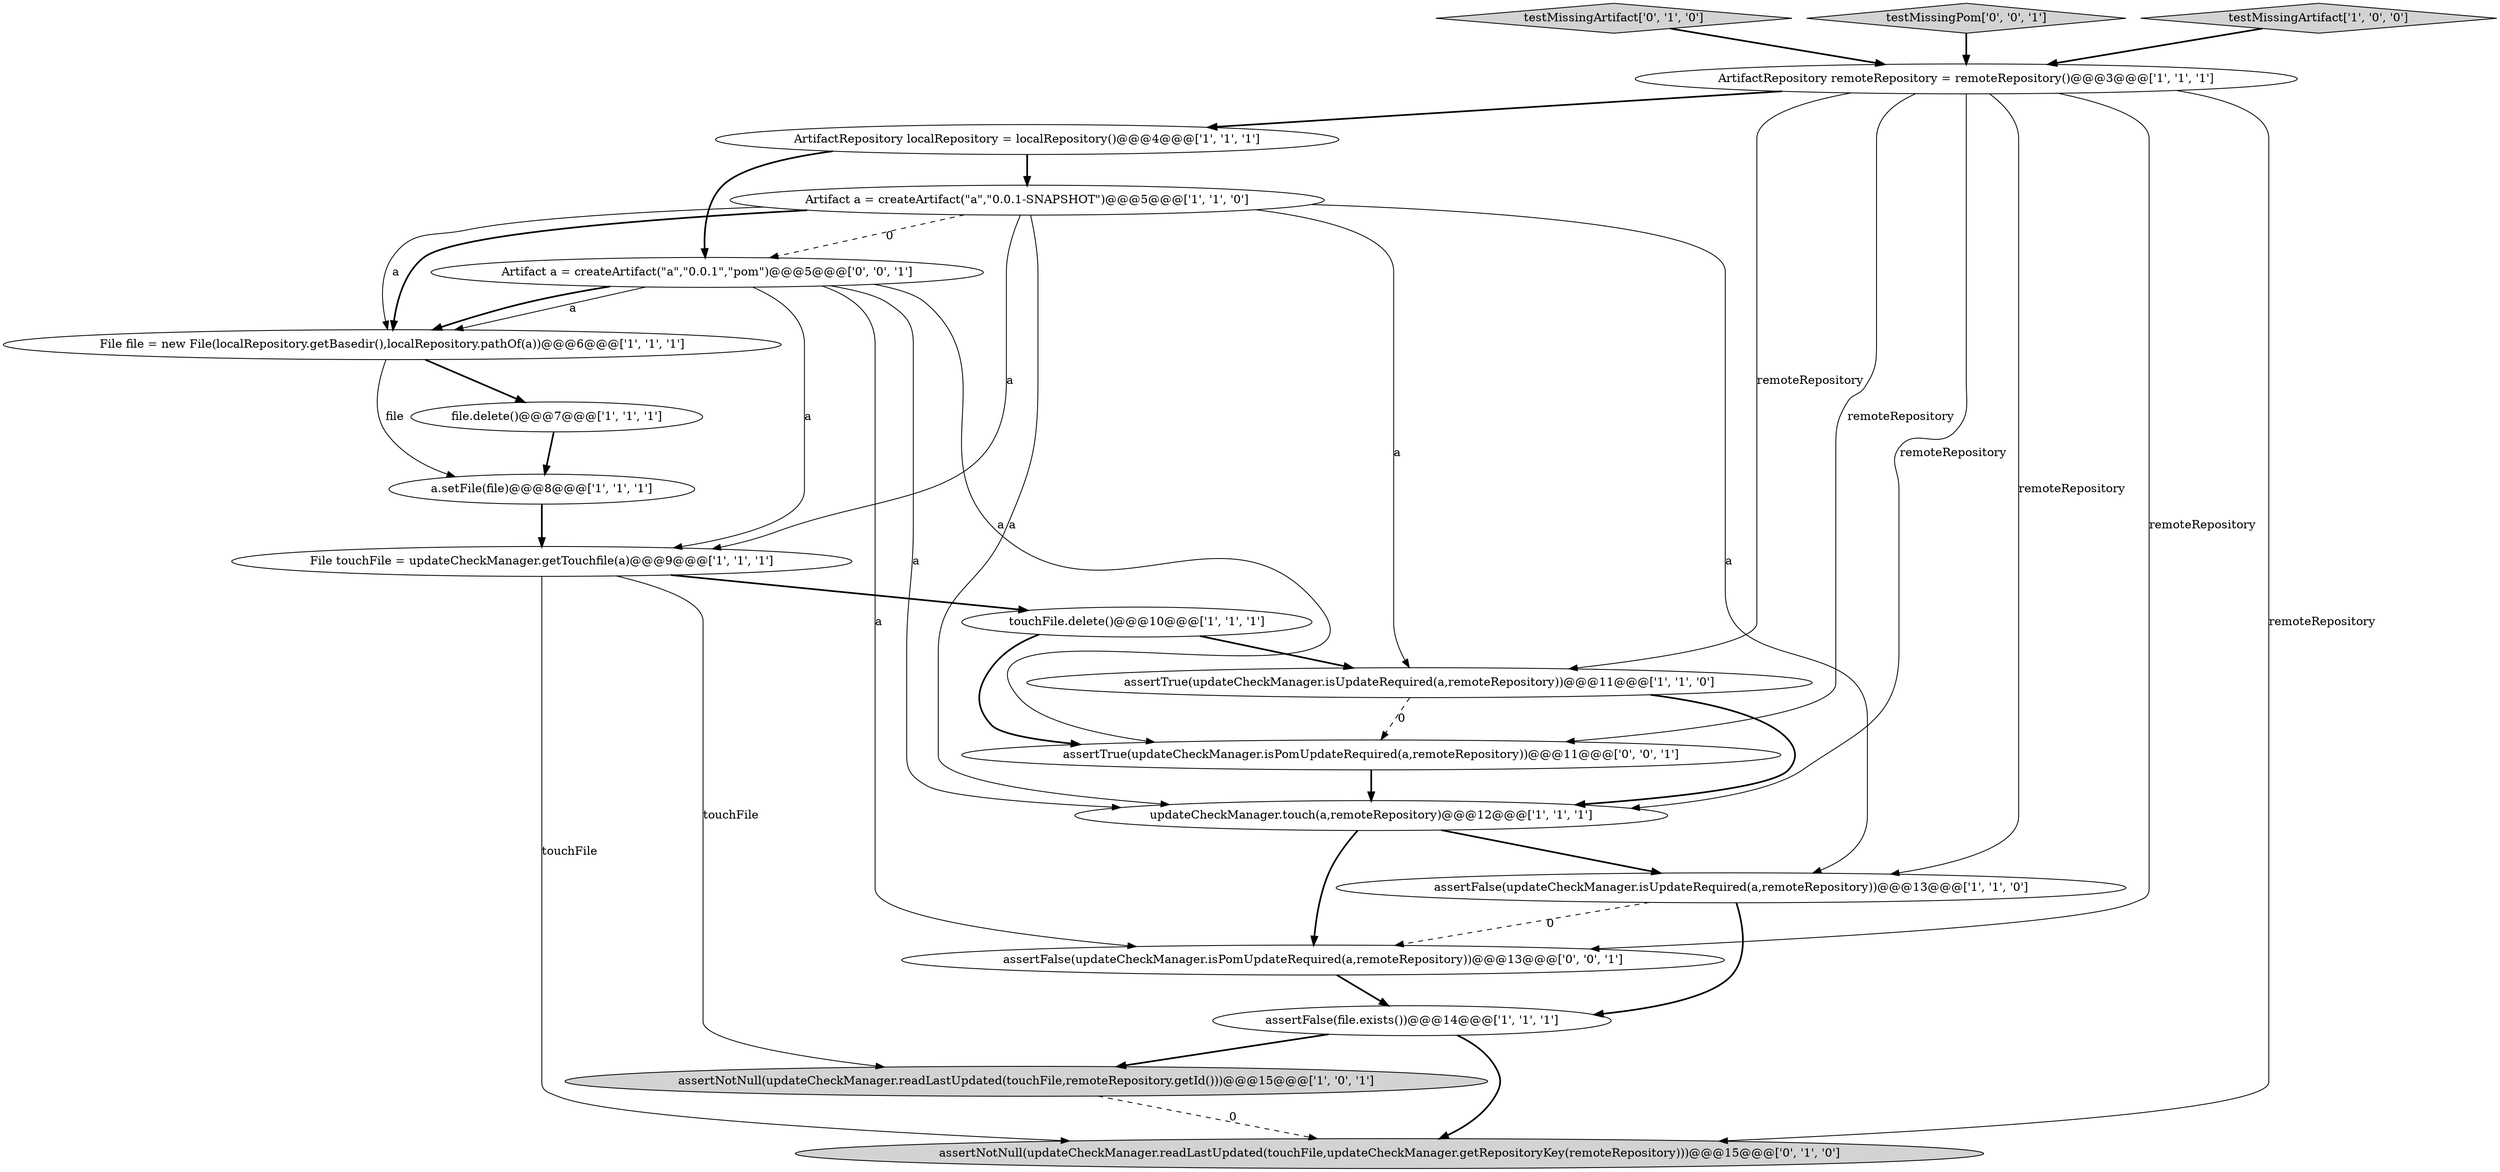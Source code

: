 digraph {
17 [style = filled, label = "assertTrue(updateCheckManager.isPomUpdateRequired(a,remoteRepository))@@@11@@@['0', '0', '1']", fillcolor = white, shape = ellipse image = "AAA0AAABBB3BBB"];
6 [style = filled, label = "Artifact a = createArtifact(\"a\",\"0.0.1-SNAPSHOT\")@@@5@@@['1', '1', '0']", fillcolor = white, shape = ellipse image = "AAA0AAABBB1BBB"];
18 [style = filled, label = "Artifact a = createArtifact(\"a\",\"0.0.1\",\"pom\")@@@5@@@['0', '0', '1']", fillcolor = white, shape = ellipse image = "AAA0AAABBB3BBB"];
14 [style = filled, label = "testMissingArtifact['0', '1', '0']", fillcolor = lightgray, shape = diamond image = "AAA0AAABBB2BBB"];
11 [style = filled, label = "updateCheckManager.touch(a,remoteRepository)@@@12@@@['1', '1', '1']", fillcolor = white, shape = ellipse image = "AAA0AAABBB1BBB"];
3 [style = filled, label = "assertTrue(updateCheckManager.isUpdateRequired(a,remoteRepository))@@@11@@@['1', '1', '0']", fillcolor = white, shape = ellipse image = "AAA0AAABBB1BBB"];
15 [style = filled, label = "assertNotNull(updateCheckManager.readLastUpdated(touchFile,updateCheckManager.getRepositoryKey(remoteRepository)))@@@15@@@['0', '1', '0']", fillcolor = lightgray, shape = ellipse image = "AAA1AAABBB2BBB"];
12 [style = filled, label = "file.delete()@@@7@@@['1', '1', '1']", fillcolor = white, shape = ellipse image = "AAA0AAABBB1BBB"];
0 [style = filled, label = "File file = new File(localRepository.getBasedir(),localRepository.pathOf(a))@@@6@@@['1', '1', '1']", fillcolor = white, shape = ellipse image = "AAA0AAABBB1BBB"];
8 [style = filled, label = "File touchFile = updateCheckManager.getTouchfile(a)@@@9@@@['1', '1', '1']", fillcolor = white, shape = ellipse image = "AAA0AAABBB1BBB"];
9 [style = filled, label = "assertFalse(file.exists())@@@14@@@['1', '1', '1']", fillcolor = white, shape = ellipse image = "AAA0AAABBB1BBB"];
4 [style = filled, label = "ArtifactRepository remoteRepository = remoteRepository()@@@3@@@['1', '1', '1']", fillcolor = white, shape = ellipse image = "AAA0AAABBB1BBB"];
1 [style = filled, label = "assertNotNull(updateCheckManager.readLastUpdated(touchFile,remoteRepository.getId()))@@@15@@@['1', '0', '1']", fillcolor = lightgray, shape = ellipse image = "AAA0AAABBB1BBB"];
5 [style = filled, label = "ArtifactRepository localRepository = localRepository()@@@4@@@['1', '1', '1']", fillcolor = white, shape = ellipse image = "AAA0AAABBB1BBB"];
19 [style = filled, label = "testMissingPom['0', '0', '1']", fillcolor = lightgray, shape = diamond image = "AAA0AAABBB3BBB"];
16 [style = filled, label = "assertFalse(updateCheckManager.isPomUpdateRequired(a,remoteRepository))@@@13@@@['0', '0', '1']", fillcolor = white, shape = ellipse image = "AAA0AAABBB3BBB"];
7 [style = filled, label = "testMissingArtifact['1', '0', '0']", fillcolor = lightgray, shape = diamond image = "AAA0AAABBB1BBB"];
2 [style = filled, label = "a.setFile(file)@@@8@@@['1', '1', '1']", fillcolor = white, shape = ellipse image = "AAA0AAABBB1BBB"];
13 [style = filled, label = "touchFile.delete()@@@10@@@['1', '1', '1']", fillcolor = white, shape = ellipse image = "AAA0AAABBB1BBB"];
10 [style = filled, label = "assertFalse(updateCheckManager.isUpdateRequired(a,remoteRepository))@@@13@@@['1', '1', '0']", fillcolor = white, shape = ellipse image = "AAA0AAABBB1BBB"];
8->15 [style = solid, label="touchFile"];
3->11 [style = bold, label=""];
3->17 [style = dashed, label="0"];
6->11 [style = solid, label="a"];
6->18 [style = dashed, label="0"];
18->16 [style = solid, label="a"];
18->0 [style = solid, label="a"];
13->17 [style = bold, label=""];
10->9 [style = bold, label=""];
12->2 [style = bold, label=""];
4->5 [style = bold, label=""];
6->0 [style = bold, label=""];
9->15 [style = bold, label=""];
18->8 [style = solid, label="a"];
11->16 [style = bold, label=""];
8->1 [style = solid, label="touchFile"];
2->8 [style = bold, label=""];
4->10 [style = solid, label="remoteRepository"];
4->15 [style = solid, label="remoteRepository"];
10->16 [style = dashed, label="0"];
11->10 [style = bold, label=""];
6->10 [style = solid, label="a"];
4->3 [style = solid, label="remoteRepository"];
0->12 [style = bold, label=""];
7->4 [style = bold, label=""];
4->11 [style = solid, label="remoteRepository"];
8->13 [style = bold, label=""];
18->11 [style = solid, label="a"];
5->18 [style = bold, label=""];
17->11 [style = bold, label=""];
19->4 [style = bold, label=""];
6->3 [style = solid, label="a"];
1->15 [style = dashed, label="0"];
13->3 [style = bold, label=""];
4->17 [style = solid, label="remoteRepository"];
4->16 [style = solid, label="remoteRepository"];
18->17 [style = solid, label="a"];
14->4 [style = bold, label=""];
0->2 [style = solid, label="file"];
6->0 [style = solid, label="a"];
9->1 [style = bold, label=""];
5->6 [style = bold, label=""];
6->8 [style = solid, label="a"];
18->0 [style = bold, label=""];
16->9 [style = bold, label=""];
}
